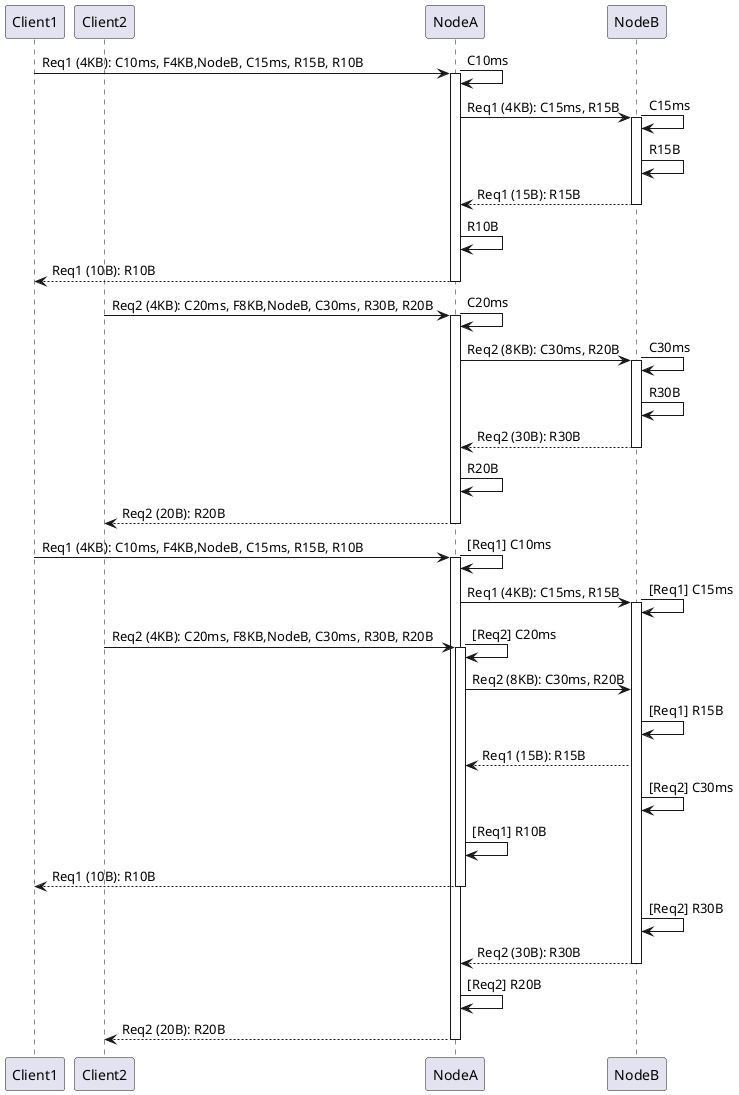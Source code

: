 @startuml

!pragma teoz true

participant Client1 order 0
participant Client2 order 1
participant NodeA order 2
participant NodeB order 3

Client1 -> NodeA: Req1 (4KB): C10ms, F4KB,NodeB, C15ms, R15B, R10B
activate NodeA
& NodeA -> NodeA: C10ms
NodeA -> NodeB: Req1 (4KB): C15ms, R15B
activate NodeB
& NodeB -> NodeB: C15ms
NodeB -> NodeB: R15B
NodeA <-- NodeB: Req1 (15B): R15B
deactivate NodeB
NodeA -> NodeA: R10B
Client1 <-- NodeA: Req1 (10B): R10B
deactivate NodeA

Client2 -> NodeA: Req2 (4KB): C20ms, F8KB,NodeB, C30ms, R30B, R20B
activate NodeA
& NodeA -> NodeA: C20ms
NodeA -> NodeB: Req2 (8KB): C30ms, R20B
activate NodeB
& NodeB -> NodeB: C30ms
NodeB -> NodeB: R30B
NodeA <-- NodeB: Req2 (30B): R30B
deactivate NodeB
NodeA -> NodeA: R20B
Client2 <-- NodeA: Req2 (20B): R20B
deactivate NodeA

Client1 -> NodeA: Req1 (4KB): C10ms, F4KB,NodeB, C15ms, R15B, R10B
activate NodeA
& NodeA -> NodeA: [Req1] C10ms
NodeA -> NodeB: Req1 (4KB): C15ms, R15B
activate NodeB
& NodeB -> NodeB: [Req1] C15ms

Client2 -> NodeA: Req2 (4KB): C20ms, F8KB,NodeB, C30ms, R30B, R20B
activate NodeA
& NodeA -> NodeA: [Req2] C20ms
NodeA -> NodeB: Req2 (8KB): C30ms, R20B

NodeB -> NodeB: [Req1] R15B
NodeA <-- NodeB: Req1 (15B): R15B

NodeB -> NodeB: [Req2] C30ms

NodeA -> NodeA: [Req1] R10B
Client1 <-- NodeA: Req1 (10B): R10B
deactivate NodeA

NodeB -> NodeB: [Req2] R30B
NodeA <-- NodeB: Req2 (30B): R30B
deactivate NodeB
NodeA -> NodeA: [Req2] R20B
Client2 <-- NodeA: Req2 (20B): R20B
deactivate NodeA

@enduml
